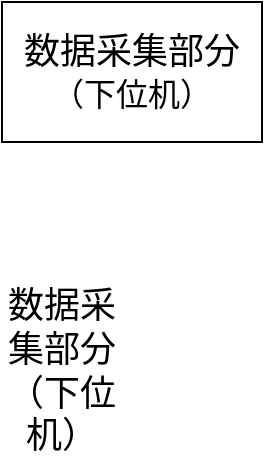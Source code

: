 <mxfile version="26.2.14">
  <diagram name="第 1 页" id="ePOUjgFejFueC9woauqo">
    <mxGraphModel dx="1213" dy="673" grid="1" gridSize="10" guides="1" tooltips="1" connect="1" arrows="1" fold="1" page="1" pageScale="1" pageWidth="827" pageHeight="1169" math="0" shadow="0">
      <root>
        <mxCell id="0" />
        <mxCell id="1" parent="0" />
        <mxCell id="lijlywgBbiEAjTEvloUU-1" value="&lt;font face=&quot;SimSun&quot; style=&quot;font-size: 18px;&quot;&gt;数据采集部分&lt;/font&gt;&lt;div&gt;&lt;font size=&quot;3&quot; face=&quot;SimSun&quot; style=&quot;&quot;&gt;（下位机）&lt;/font&gt;&lt;/div&gt;" style="rounded=0;whiteSpace=wrap;html=1;" vertex="1" parent="1">
          <mxGeometry x="105" y="130" width="130" height="70" as="geometry" />
        </mxCell>
        <mxCell id="lijlywgBbiEAjTEvloUU-4" value="&lt;font face=&quot;SimSun&quot;&gt;&lt;span style=&quot;font-size: 18px;&quot;&gt;数据采集部分（下位机）&lt;/span&gt;&lt;/font&gt;" style="text;html=1;align=center;verticalAlign=middle;whiteSpace=wrap;rounded=0;" vertex="1" parent="1">
          <mxGeometry x="105" y="300" width="60" height="30" as="geometry" />
        </mxCell>
      </root>
    </mxGraphModel>
  </diagram>
</mxfile>
